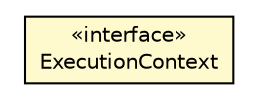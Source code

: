 #!/usr/local/bin/dot
#
# Class diagram 
# Generated by UMLGraph version R5_6-24-gf6e263 (http://www.umlgraph.org/)
#

digraph G {
	edge [fontname="Helvetica",fontsize=10,labelfontname="Helvetica",labelfontsize=10];
	node [fontname="Helvetica",fontsize=10,shape=plaintext];
	nodesep=0.25;
	ranksep=0.5;
	rankdir=LR;
	// com.gwtplatform.dispatch.server.ExecutionContext
	c180214 [label=<<table title="com.gwtplatform.dispatch.server.ExecutionContext" border="0" cellborder="1" cellspacing="0" cellpadding="2" port="p" bgcolor="lemonChiffon" href="./ExecutionContext.html">
		<tr><td><table border="0" cellspacing="0" cellpadding="1">
<tr><td align="center" balign="center"> &#171;interface&#187; </td></tr>
<tr><td align="center" balign="center"> ExecutionContext </td></tr>
		</table></td></tr>
		</table>>, URL="./ExecutionContext.html", fontname="Helvetica", fontcolor="black", fontsize=10.0];
}

